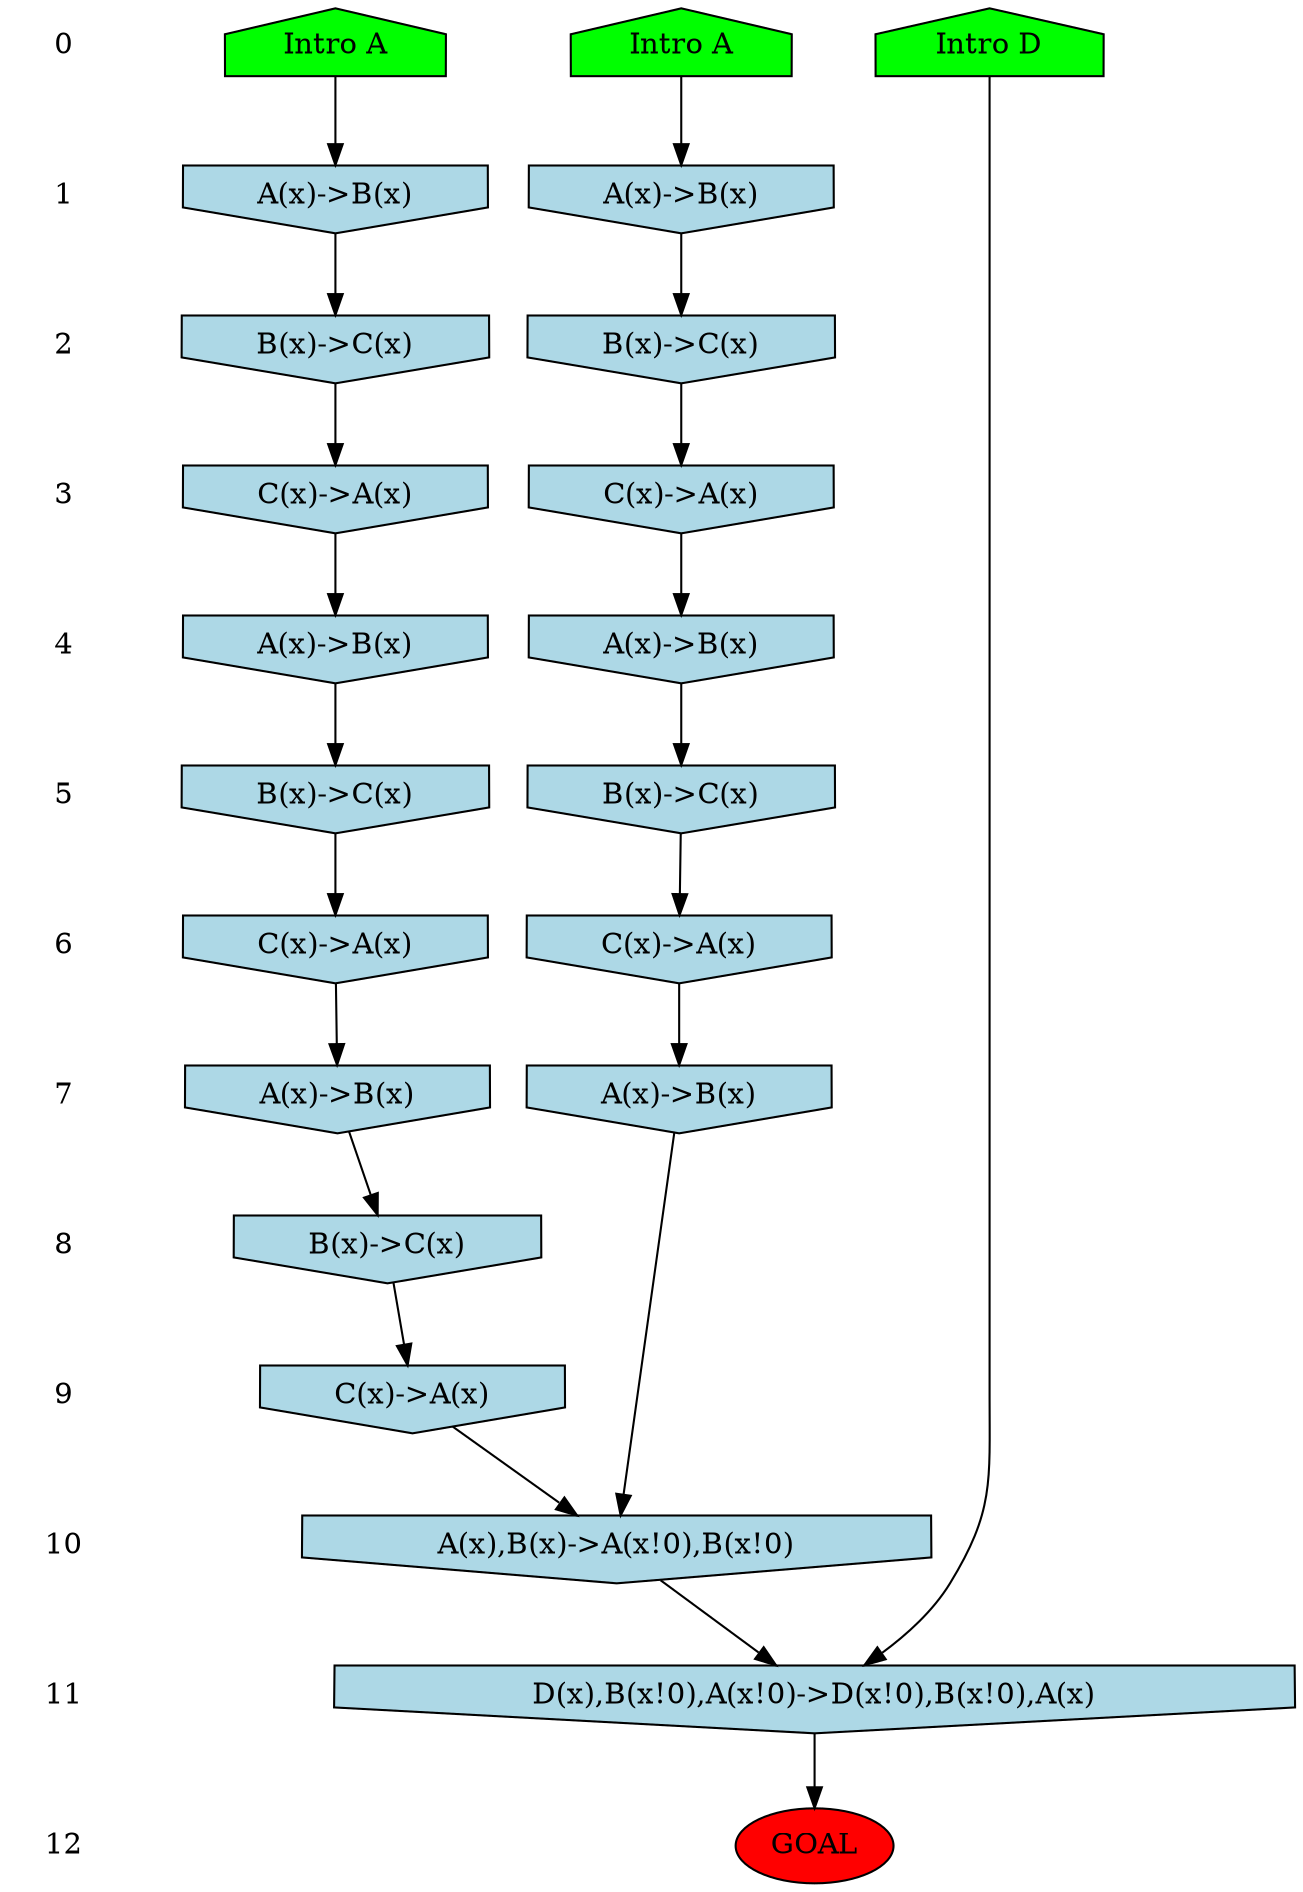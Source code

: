 /* Compression of 3 causal flows obtained in average at 1.183128E+01 t.u */
/* Compressed causal flows were: [31;46;51] */
digraph G{
 ranksep=.5 ; 
{ rank = same ; "0" [shape=plaintext] ; node_1 [label ="Intro A", shape=house, style=filled, fillcolor=green] ;
node_2 [label ="Intro A", shape=house, style=filled, fillcolor=green] ;
node_3 [label ="Intro D", shape=house, style=filled, fillcolor=green] ;
}
{ rank = same ; "1" [shape=plaintext] ; node_4 [label="A(x)->B(x)", shape=invhouse, style=filled, fillcolor = lightblue] ;
node_5 [label="A(x)->B(x)", shape=invhouse, style=filled, fillcolor = lightblue] ;
}
{ rank = same ; "2" [shape=plaintext] ; node_6 [label="B(x)->C(x)", shape=invhouse, style=filled, fillcolor = lightblue] ;
node_8 [label="B(x)->C(x)", shape=invhouse, style=filled, fillcolor = lightblue] ;
}
{ rank = same ; "3" [shape=plaintext] ; node_7 [label="C(x)->A(x)", shape=invhouse, style=filled, fillcolor = lightblue] ;
node_11 [label="C(x)->A(x)", shape=invhouse, style=filled, fillcolor = lightblue] ;
}
{ rank = same ; "4" [shape=plaintext] ; node_9 [label="A(x)->B(x)", shape=invhouse, style=filled, fillcolor = lightblue] ;
node_15 [label="A(x)->B(x)", shape=invhouse, style=filled, fillcolor = lightblue] ;
}
{ rank = same ; "5" [shape=plaintext] ; node_10 [label="B(x)->C(x)", shape=invhouse, style=filled, fillcolor = lightblue] ;
node_16 [label="B(x)->C(x)", shape=invhouse, style=filled, fillcolor = lightblue] ;
}
{ rank = same ; "6" [shape=plaintext] ; node_12 [label="C(x)->A(x)", shape=invhouse, style=filled, fillcolor = lightblue] ;
node_18 [label="C(x)->A(x)", shape=invhouse, style=filled, fillcolor = lightblue] ;
}
{ rank = same ; "7" [shape=plaintext] ; node_13 [label="A(x)->B(x)", shape=invhouse, style=filled, fillcolor = lightblue] ;
node_19 [label="A(x)->B(x)", shape=invhouse, style=filled, fillcolor = lightblue] ;
}
{ rank = same ; "8" [shape=plaintext] ; node_14 [label="B(x)->C(x)", shape=invhouse, style=filled, fillcolor = lightblue] ;
}
{ rank = same ; "9" [shape=plaintext] ; node_17 [label="C(x)->A(x)", shape=invhouse, style=filled, fillcolor = lightblue] ;
}
{ rank = same ; "10" [shape=plaintext] ; node_20 [label="A(x),B(x)->A(x!0),B(x!0)", shape=invhouse, style=filled, fillcolor = lightblue] ;
}
{ rank = same ; "11" [shape=plaintext] ; node_21 [label="D(x),B(x!0),A(x!0)->D(x!0),B(x!0),A(x)", shape=invhouse, style=filled, fillcolor = lightblue] ;
}
{ rank = same ; "12" [shape=plaintext] ; node_22 [label ="GOAL", style=filled, fillcolor=red] ;
}
"0" -> "1" [style="invis"]; 
"1" -> "2" [style="invis"]; 
"2" -> "3" [style="invis"]; 
"3" -> "4" [style="invis"]; 
"4" -> "5" [style="invis"]; 
"5" -> "6" [style="invis"]; 
"6" -> "7" [style="invis"]; 
"7" -> "8" [style="invis"]; 
"8" -> "9" [style="invis"]; 
"9" -> "10" [style="invis"]; 
"10" -> "11" [style="invis"]; 
"11" -> "12" [style="invis"]; 
node_2 -> node_4
node_1 -> node_5
node_5 -> node_6
node_6 -> node_7
node_4 -> node_8
node_7 -> node_9
node_9 -> node_10
node_8 -> node_11
node_10 -> node_12
node_12 -> node_13
node_13 -> node_14
node_11 -> node_15
node_15 -> node_16
node_14 -> node_17
node_16 -> node_18
node_18 -> node_19
node_17 -> node_20
node_19 -> node_20
node_3 -> node_21
node_20 -> node_21
node_21 -> node_22
}
/*
 Dot generation time: 0.000243
*/